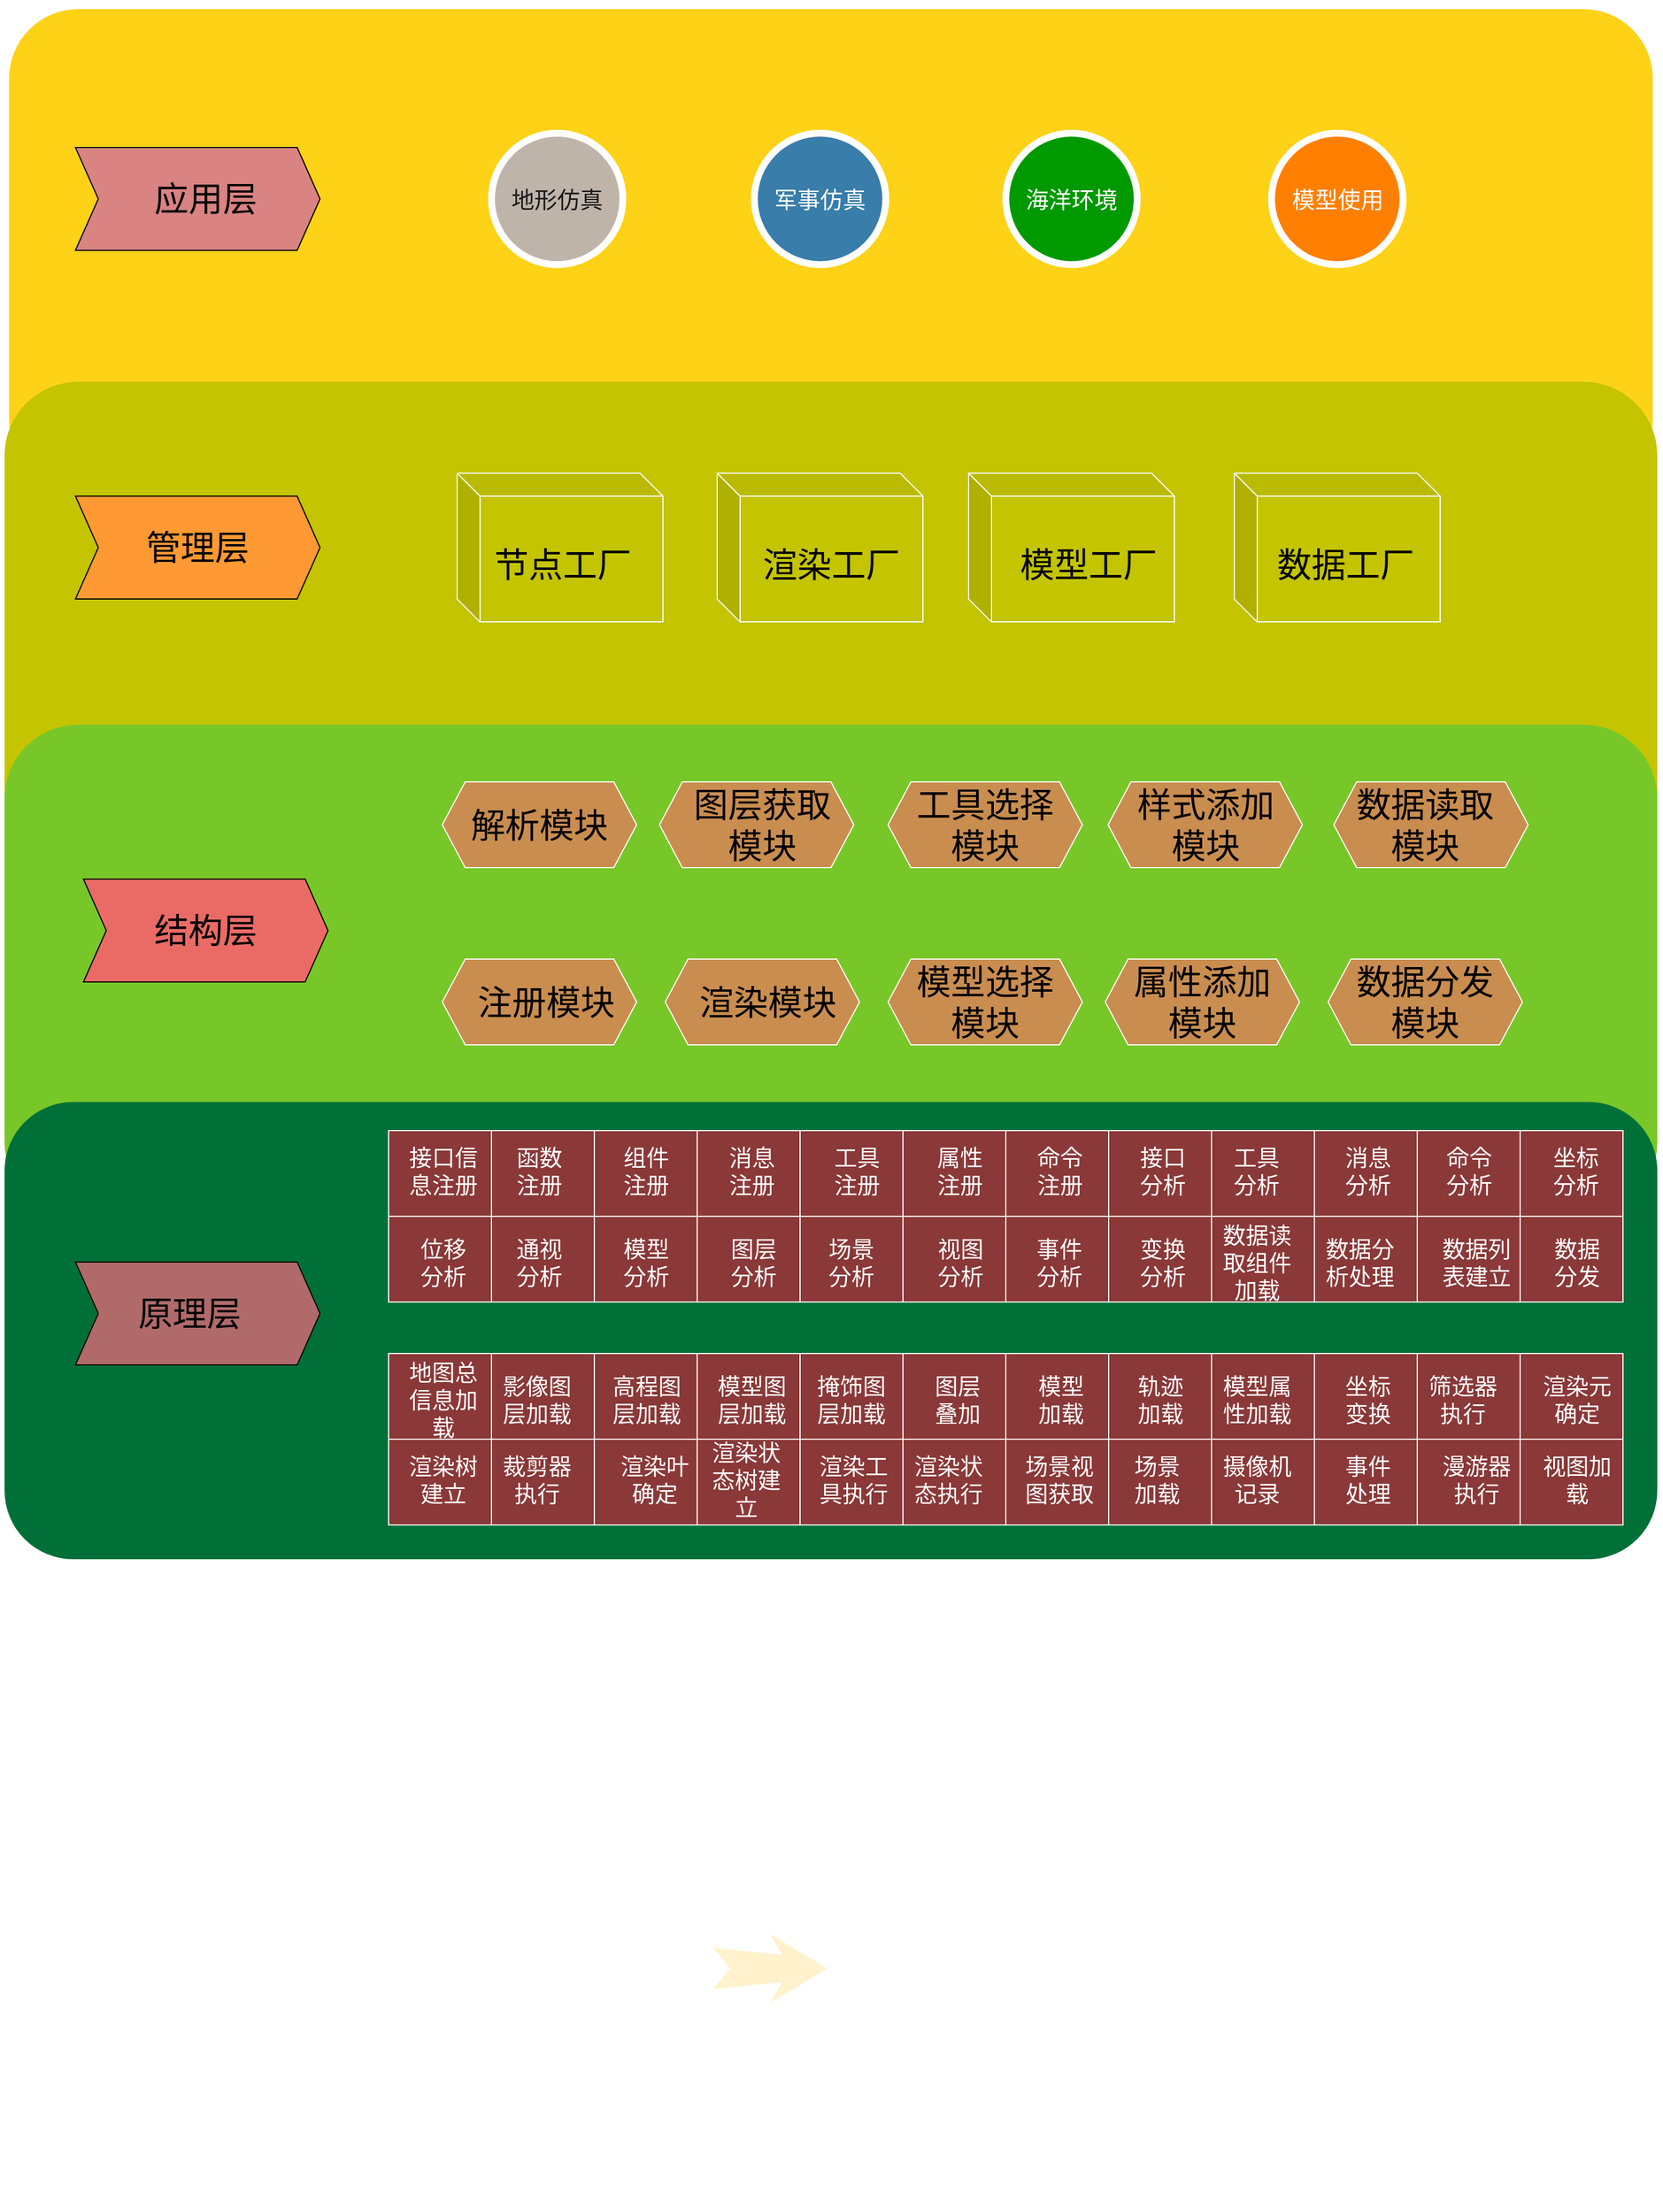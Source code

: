 <mxfile version="14.4.2" type="github">
  <diagram name="Page-1" id="12e1b939-464a-85fe-373e-61e167be1490">
    <mxGraphModel dx="2570" dy="1413" grid="0" gridSize="10" guides="1" tooltips="1" connect="1" arrows="1" fold="1" page="1" pageScale="1.5" pageWidth="4681" pageHeight="3300" background="#ffffff" math="0" shadow="0">
      <root>
        <mxCell id="0" />
        <mxCell id="1" parent="0" />
        <mxCell id="60da8b9f42644d3a-2" value="" style="whiteSpace=wrap;html=1;rounded=1;shadow=0;strokeWidth=8;fontSize=20;align=center;fillColor=#FED217;strokeColor=#FFFFFF;" parent="1" vertex="1">
          <mxGeometry x="1040" y="490" width="1446" height="430" as="geometry" />
        </mxCell>
        <mxCell id="60da8b9f42644d3a-4" value="Blog&lt;div&gt;Keywords&lt;/div&gt;&lt;div&gt;Social Media&lt;/div&gt;" style="text;html=1;strokeColor=none;fillColor=none;align=center;verticalAlign=middle;whiteSpace=wrap;rounded=0;shadow=0;fontSize=14;fontColor=#FFFFFF;" parent="1" vertex="1">
          <mxGeometry x="1309" y="1190" width="280" height="90" as="geometry" />
        </mxCell>
        <mxCell id="60da8b9f42644d3a-6" value="" style="line;strokeWidth=2;html=1;rounded=0;shadow=0;fontSize=27;align=center;fillColor=none;strokeColor=#FFFFFF;" parent="1" vertex="1">
          <mxGeometry x="1282" y="945" width="240" height="10" as="geometry" />
        </mxCell>
        <mxCell id="60da8b9f42644d3a-7" value="" style="line;strokeWidth=2;html=1;rounded=0;shadow=0;fontSize=27;align=center;fillColor=none;strokeColor=#FFFFFF;" parent="1" vertex="1">
          <mxGeometry x="1329" y="1170" width="240" height="10" as="geometry" />
        </mxCell>
        <mxCell id="60da8b9f42644d3a-8" value="地形仿真" style="ellipse;whiteSpace=wrap;html=1;rounded=0;shadow=0;strokeWidth=6;fontSize=20;align=center;fillColor=#BFB4A9;strokeColor=#FFFFFF;fontColor=#1A1A1A;" parent="1" vertex="1">
          <mxGeometry x="1466" y="602.5" width="115" height="115" as="geometry" />
        </mxCell>
        <mxCell id="60da8b9f42644d3a-9" value="" style="html=1;shadow=0;dashed=0;align=center;verticalAlign=middle;shape=mxgraph.arrows2.stylisedArrow;dy=0.6;dx=40;notch=15;feather=0.4;rounded=0;strokeWidth=1;fontSize=27;strokeColor=none;fillColor=#fff2cc;" parent="1" vertex="1">
          <mxGeometry x="1660" y="2178" width="100" height="60" as="geometry" />
        </mxCell>
        <mxCell id="60da8b9f42644d3a-18" value="CONVERT" style="text;html=1;strokeColor=none;fillColor=none;align=center;verticalAlign=middle;whiteSpace=wrap;rounded=0;shadow=0;fontSize=27;fontColor=#FFFFFF;fontStyle=1" parent="1" vertex="1">
          <mxGeometry x="1850" y="2030" width="280" height="60" as="geometry" />
        </mxCell>
        <mxCell id="60da8b9f42644d3a-19" value="Forms&lt;div&gt;Calls-to-Action&lt;/div&gt;&lt;div&gt;Landing Pages&lt;/div&gt;" style="text;html=1;strokeColor=none;fillColor=none;align=center;verticalAlign=middle;whiteSpace=wrap;rounded=0;shadow=0;fontSize=14;fontColor=#FFFFFF;" parent="1" vertex="1">
          <mxGeometry x="1850" y="2330" width="280" height="90" as="geometry" />
        </mxCell>
        <mxCell id="60da8b9f42644d3a-22" value="&lt;font style=&quot;font-size: 20px&quot;&gt;军事仿真&lt;/font&gt;" style="ellipse;whiteSpace=wrap;html=1;rounded=0;shadow=0;strokeWidth=6;fontSize=14;align=center;fillColor=#397DAA;strokeColor=#FFFFFF;fontColor=#FFFFFF;" parent="1" vertex="1">
          <mxGeometry x="1696" y="602.5" width="115" height="115" as="geometry" />
        </mxCell>
        <mxCell id="OPurnYvA9Z5oqh6DCdtn-1" value="" style="whiteSpace=wrap;html=1;rounded=1;shadow=0;strokeWidth=8;fontSize=20;align=center;fillColor=#C4C400;strokeColor=none;" vertex="1" parent="1">
          <mxGeometry x="1040" y="820" width="1446" height="430" as="geometry" />
        </mxCell>
        <mxCell id="OPurnYvA9Z5oqh6DCdtn-2" value="" style="whiteSpace=wrap;html=1;rounded=1;shadow=0;strokeWidth=8;fontSize=20;align=center;strokeColor=none;fillColor=#78C728;" vertex="1" parent="1">
          <mxGeometry x="1040" y="1120" width="1446" height="430" as="geometry" />
        </mxCell>
        <mxCell id="OPurnYvA9Z5oqh6DCdtn-5" value="" style="shape=step;perimeter=stepPerimeter;whiteSpace=wrap;html=1;fixedSize=1;gradientColor=none;fillColor=#D98383;" vertex="1" parent="1">
          <mxGeometry x="1102" y="615" width="214" height="90" as="geometry" />
        </mxCell>
        <mxCell id="OPurnYvA9Z5oqh6DCdtn-6" value="应用层" style="text;html=1;strokeColor=none;fillColor=none;align=center;verticalAlign=middle;whiteSpace=wrap;rounded=0;fontSize=30;" vertex="1" parent="1">
          <mxGeometry x="1156" y="650" width="120" height="20" as="geometry" />
        </mxCell>
        <mxCell id="OPurnYvA9Z5oqh6DCdtn-7" value="" style="shape=step;perimeter=stepPerimeter;whiteSpace=wrap;html=1;fixedSize=1;gradientColor=none;fillColor=#FF9933;" vertex="1" parent="1">
          <mxGeometry x="1102" y="920" width="214" height="90" as="geometry" />
        </mxCell>
        <mxCell id="OPurnYvA9Z5oqh6DCdtn-8" value="" style="shape=step;perimeter=stepPerimeter;whiteSpace=wrap;html=1;fixedSize=1;gradientColor=none;fillColor=#EA6B66;" vertex="1" parent="1">
          <mxGeometry x="1109" y="1255" width="214" height="90" as="geometry" />
        </mxCell>
        <mxCell id="OPurnYvA9Z5oqh6DCdtn-10" value="" style="whiteSpace=wrap;html=1;rounded=1;shadow=0;strokeWidth=8;fontSize=20;align=center;strokeColor=none;fillColor=#007038;" vertex="1" parent="1">
          <mxGeometry x="1040" y="1450" width="1446" height="400" as="geometry" />
        </mxCell>
        <mxCell id="OPurnYvA9Z5oqh6DCdtn-11" value="" style="shape=step;perimeter=stepPerimeter;whiteSpace=wrap;html=1;fixedSize=1;gradientColor=none;fillColor=#B06A6A;" vertex="1" parent="1">
          <mxGeometry x="1102" y="1590" width="214" height="90" as="geometry" />
        </mxCell>
        <mxCell id="OPurnYvA9Z5oqh6DCdtn-12" value="&lt;font style=&quot;font-size: 20px&quot; color=&quot;#ffffff&quot;&gt;海洋环境&lt;/font&gt;" style="ellipse;whiteSpace=wrap;html=1;rounded=0;shadow=0;strokeWidth=6;fontSize=14;align=center;strokeColor=#FFFFFF;fillColor=#009900;" vertex="1" parent="1">
          <mxGeometry x="1916" y="602.5" width="115" height="115" as="geometry" />
        </mxCell>
        <mxCell id="OPurnYvA9Z5oqh6DCdtn-13" value="&lt;font style=&quot;font-size: 20px&quot;&gt;模型使用&lt;/font&gt;" style="ellipse;whiteSpace=wrap;html=1;rounded=0;shadow=0;strokeWidth=6;fontSize=14;align=center;strokeColor=#FFFFFF;fontColor=#FFFFFF;fillColor=#FF8000;" vertex="1" parent="1">
          <mxGeometry x="2148.5" y="602.5" width="115" height="115" as="geometry" />
        </mxCell>
        <mxCell id="OPurnYvA9Z5oqh6DCdtn-14" value="管理层" style="text;html=1;strokeColor=none;fillColor=none;align=center;verticalAlign=middle;whiteSpace=wrap;rounded=0;fontSize=30;" vertex="1" parent="1">
          <mxGeometry x="1149" y="955" width="120" height="20" as="geometry" />
        </mxCell>
        <mxCell id="OPurnYvA9Z5oqh6DCdtn-23" value="" style="shape=cube;whiteSpace=wrap;html=1;boundedLbl=1;backgroundOutline=1;darkOpacity=0.05;darkOpacity2=0.1;strokeColor=#FFFFFF;fillColor=#C4C400;gradientColor=none;fontSize=20;fontColor=#C4C400;" vertex="1" parent="1">
          <mxGeometry x="1436" y="900" width="180" height="130" as="geometry" />
        </mxCell>
        <mxCell id="OPurnYvA9Z5oqh6DCdtn-24" value="" style="shape=cube;whiteSpace=wrap;html=1;boundedLbl=1;backgroundOutline=1;darkOpacity=0.05;darkOpacity2=0.1;strokeColor=#FFFFFF;fillColor=#C4C400;gradientColor=none;fontSize=20;fontColor=#C4C400;" vertex="1" parent="1">
          <mxGeometry x="1663.5" y="900" width="180" height="130" as="geometry" />
        </mxCell>
        <mxCell id="OPurnYvA9Z5oqh6DCdtn-25" value="" style="shape=cube;whiteSpace=wrap;html=1;boundedLbl=1;backgroundOutline=1;darkOpacity=0.05;darkOpacity2=0.1;strokeColor=#FFFFFF;fillColor=#C4C400;gradientColor=none;fontSize=20;fontColor=#C4C400;" vertex="1" parent="1">
          <mxGeometry x="1883.5" y="900" width="180" height="130" as="geometry" />
        </mxCell>
        <mxCell id="OPurnYvA9Z5oqh6DCdtn-26" value="" style="shape=cube;whiteSpace=wrap;html=1;boundedLbl=1;backgroundOutline=1;darkOpacity=0.05;darkOpacity2=0.1;strokeColor=#FFFFFF;fillColor=#C4C400;gradientColor=none;fontSize=20;fontColor=#C4C400;" vertex="1" parent="1">
          <mxGeometry x="2116" y="900" width="180" height="130" as="geometry" />
        </mxCell>
        <mxCell id="OPurnYvA9Z5oqh6DCdtn-27" value="节点工厂" style="text;html=1;strokeColor=none;fillColor=none;align=center;verticalAlign=middle;whiteSpace=wrap;rounded=0;fontSize=30;" vertex="1" parent="1">
          <mxGeometry x="1466" y="970" width="125" height="20" as="geometry" />
        </mxCell>
        <mxCell id="OPurnYvA9Z5oqh6DCdtn-28" value="渲染工厂" style="text;html=1;strokeColor=none;fillColor=none;align=center;verticalAlign=middle;whiteSpace=wrap;rounded=0;fontSize=30;" vertex="1" parent="1">
          <mxGeometry x="1700.5" y="970" width="125" height="20" as="geometry" />
        </mxCell>
        <mxCell id="OPurnYvA9Z5oqh6DCdtn-29" value="模型工厂" style="text;html=1;strokeColor=none;fillColor=none;align=center;verticalAlign=middle;whiteSpace=wrap;rounded=0;fontSize=30;" vertex="1" parent="1">
          <mxGeometry x="1926" y="970" width="125" height="20" as="geometry" />
        </mxCell>
        <mxCell id="OPurnYvA9Z5oqh6DCdtn-30" value="数据工厂" style="text;html=1;strokeColor=none;fillColor=none;align=center;verticalAlign=middle;whiteSpace=wrap;rounded=0;fontSize=30;" vertex="1" parent="1">
          <mxGeometry x="2151" y="970" width="125" height="20" as="geometry" />
        </mxCell>
        <mxCell id="OPurnYvA9Z5oqh6DCdtn-33" value="结构层" style="text;html=1;strokeColor=none;fillColor=none;align=center;verticalAlign=middle;whiteSpace=wrap;rounded=0;fontSize=30;" vertex="1" parent="1">
          <mxGeometry x="1156" y="1290" width="120" height="20" as="geometry" />
        </mxCell>
        <mxCell id="OPurnYvA9Z5oqh6DCdtn-34" value="" style="shape=hexagon;perimeter=hexagonPerimeter2;whiteSpace=wrap;html=1;fixedSize=1;strokeColor=#FFFFFF;gradientColor=none;fontSize=20;fontColor=#C4C400;fillColor=#C98D50;" vertex="1" parent="1">
          <mxGeometry x="1423" y="1170" width="170" height="75" as="geometry" />
        </mxCell>
        <mxCell id="OPurnYvA9Z5oqh6DCdtn-35" value="解析模块" style="text;html=1;strokeColor=none;fillColor=none;align=center;verticalAlign=middle;whiteSpace=wrap;rounded=0;fontSize=30;" vertex="1" parent="1">
          <mxGeometry x="1433" y="1197.5" width="150" height="20" as="geometry" />
        </mxCell>
        <mxCell id="OPurnYvA9Z5oqh6DCdtn-36" value="" style="shape=hexagon;perimeter=hexagonPerimeter2;whiteSpace=wrap;html=1;fixedSize=1;strokeColor=#FFFFFF;gradientColor=none;fontSize=20;fontColor=#C4C400;fillColor=#C98D50;" vertex="1" parent="1">
          <mxGeometry x="1613" y="1170" width="170" height="75" as="geometry" />
        </mxCell>
        <mxCell id="OPurnYvA9Z5oqh6DCdtn-37" value="图层获取模块" style="text;html=1;strokeColor=none;fillColor=none;align=center;verticalAlign=middle;whiteSpace=wrap;rounded=0;fontSize=30;" vertex="1" parent="1">
          <mxGeometry x="1628" y="1197.5" width="150" height="20" as="geometry" />
        </mxCell>
        <mxCell id="OPurnYvA9Z5oqh6DCdtn-38" value="" style="shape=hexagon;perimeter=hexagonPerimeter2;whiteSpace=wrap;html=1;fixedSize=1;strokeColor=#FFFFFF;gradientColor=none;fontSize=20;fontColor=#C4C400;fillColor=#C98D50;" vertex="1" parent="1">
          <mxGeometry x="1813" y="1170" width="170" height="75" as="geometry" />
        </mxCell>
        <mxCell id="OPurnYvA9Z5oqh6DCdtn-39" value="" style="shape=hexagon;perimeter=hexagonPerimeter2;whiteSpace=wrap;html=1;fixedSize=1;strokeColor=#FFFFFF;gradientColor=none;fontSize=20;fontColor=#C4C400;fillColor=#C98D50;" vertex="1" parent="1">
          <mxGeometry x="2005.5" y="1170" width="170" height="75" as="geometry" />
        </mxCell>
        <mxCell id="OPurnYvA9Z5oqh6DCdtn-40" value="" style="shape=hexagon;perimeter=hexagonPerimeter2;whiteSpace=wrap;html=1;fixedSize=1;strokeColor=#FFFFFF;gradientColor=none;fontSize=20;fontColor=#C4C400;fillColor=#C98D50;" vertex="1" parent="1">
          <mxGeometry x="2203" y="1170" width="170" height="75" as="geometry" />
        </mxCell>
        <mxCell id="OPurnYvA9Z5oqh6DCdtn-41" value="" style="shape=hexagon;perimeter=hexagonPerimeter2;whiteSpace=wrap;html=1;fixedSize=1;strokeColor=#FFFFFF;gradientColor=none;fontSize=20;fontColor=#C4C400;fillColor=#C98D50;" vertex="1" parent="1">
          <mxGeometry x="1423" y="1325" width="170" height="75" as="geometry" />
        </mxCell>
        <mxCell id="OPurnYvA9Z5oqh6DCdtn-42" value="" style="shape=hexagon;perimeter=hexagonPerimeter2;whiteSpace=wrap;html=1;fixedSize=1;strokeColor=#FFFFFF;gradientColor=none;fontSize=20;fontColor=#C4C400;fillColor=#C98D50;" vertex="1" parent="1">
          <mxGeometry x="1618" y="1325" width="170" height="75" as="geometry" />
        </mxCell>
        <mxCell id="OPurnYvA9Z5oqh6DCdtn-43" value="" style="shape=hexagon;perimeter=hexagonPerimeter2;whiteSpace=wrap;html=1;fixedSize=1;strokeColor=#FFFFFF;gradientColor=none;fontSize=20;fontColor=#C4C400;fillColor=#C98D50;" vertex="1" parent="1">
          <mxGeometry x="1813" y="1325" width="170" height="75" as="geometry" />
        </mxCell>
        <mxCell id="OPurnYvA9Z5oqh6DCdtn-44" value="" style="shape=hexagon;perimeter=hexagonPerimeter2;whiteSpace=wrap;html=1;fixedSize=1;strokeColor=#FFFFFF;gradientColor=none;fontSize=20;fontColor=#C4C400;fillColor=#C98D50;" vertex="1" parent="1">
          <mxGeometry x="2003" y="1325" width="170" height="75" as="geometry" />
        </mxCell>
        <mxCell id="OPurnYvA9Z5oqh6DCdtn-45" value="" style="shape=hexagon;perimeter=hexagonPerimeter2;whiteSpace=wrap;html=1;fixedSize=1;strokeColor=#FFFFFF;gradientColor=none;fontSize=20;fontColor=#C4C400;fillColor=#C98D50;" vertex="1" parent="1">
          <mxGeometry x="2198" y="1325" width="170" height="75" as="geometry" />
        </mxCell>
        <mxCell id="OPurnYvA9Z5oqh6DCdtn-46" value="注册模块" style="text;html=1;strokeColor=none;fillColor=none;align=center;verticalAlign=middle;whiteSpace=wrap;rounded=0;fontSize=30;" vertex="1" parent="1">
          <mxGeometry x="1439" y="1352.5" width="150" height="20" as="geometry" />
        </mxCell>
        <mxCell id="OPurnYvA9Z5oqh6DCdtn-47" value="渲染模块" style="text;html=1;strokeColor=none;fillColor=none;align=center;verticalAlign=middle;whiteSpace=wrap;rounded=0;fontSize=30;" vertex="1" parent="1">
          <mxGeometry x="1633" y="1352.5" width="150" height="20" as="geometry" />
        </mxCell>
        <mxCell id="OPurnYvA9Z5oqh6DCdtn-48" value="工具选择模块" style="text;html=1;strokeColor=none;fillColor=none;align=center;verticalAlign=middle;whiteSpace=wrap;rounded=0;fontSize=30;" vertex="1" parent="1">
          <mxGeometry x="1823" y="1197.5" width="150" height="20" as="geometry" />
        </mxCell>
        <mxCell id="OPurnYvA9Z5oqh6DCdtn-49" value="模型选择模块" style="text;html=1;strokeColor=none;fillColor=none;align=center;verticalAlign=middle;whiteSpace=wrap;rounded=0;fontSize=30;" vertex="1" parent="1">
          <mxGeometry x="1823" y="1352.5" width="150" height="20" as="geometry" />
        </mxCell>
        <mxCell id="OPurnYvA9Z5oqh6DCdtn-50" value="样式添加模块" style="text;html=1;strokeColor=none;fillColor=none;align=center;verticalAlign=middle;whiteSpace=wrap;rounded=0;fontSize=30;" vertex="1" parent="1">
          <mxGeometry x="2015.5" y="1197.5" width="150" height="20" as="geometry" />
        </mxCell>
        <mxCell id="OPurnYvA9Z5oqh6DCdtn-51" value="属性添加模块" style="text;html=1;strokeColor=none;fillColor=none;align=center;verticalAlign=middle;whiteSpace=wrap;rounded=0;fontSize=30;" vertex="1" parent="1">
          <mxGeometry x="2013" y="1352.5" width="150" height="20" as="geometry" />
        </mxCell>
        <mxCell id="OPurnYvA9Z5oqh6DCdtn-52" value="数据读取模块" style="text;html=1;strokeColor=none;fillColor=none;align=center;verticalAlign=middle;whiteSpace=wrap;rounded=0;fontSize=30;" vertex="1" parent="1">
          <mxGeometry x="2208" y="1197.5" width="150" height="20" as="geometry" />
        </mxCell>
        <mxCell id="OPurnYvA9Z5oqh6DCdtn-53" value="数据分发模块" style="text;html=1;strokeColor=none;fillColor=none;align=center;verticalAlign=middle;whiteSpace=wrap;rounded=0;fontSize=30;" vertex="1" parent="1">
          <mxGeometry x="2208" y="1352.5" width="150" height="20" as="geometry" />
        </mxCell>
        <mxCell id="OPurnYvA9Z5oqh6DCdtn-54" style="edgeStyle=orthogonalEdgeStyle;rounded=0;orthogonalLoop=1;jettySize=auto;html=1;exitX=0.5;exitY=1;exitDx=0;exitDy=0;fontSize=20;fontColor=#C4C400;" edge="1" parent="1" source="OPurnYvA9Z5oqh6DCdtn-50" target="OPurnYvA9Z5oqh6DCdtn-50">
          <mxGeometry relative="1" as="geometry" />
        </mxCell>
        <mxCell id="OPurnYvA9Z5oqh6DCdtn-56" value="原理层" style="text;html=1;strokeColor=none;fillColor=none;align=center;verticalAlign=middle;whiteSpace=wrap;rounded=0;fontSize=30;" vertex="1" parent="1">
          <mxGeometry x="1142" y="1625" width="120" height="20" as="geometry" />
        </mxCell>
        <mxCell id="OPurnYvA9Z5oqh6DCdtn-57" value="" style="shape=table;html=1;whiteSpace=wrap;startSize=0;container=1;collapsible=0;childLayout=tableLayout;strokeColor=#FFFFFF;gradientColor=none;fontSize=20;fontColor=#C4C400;fillColor=#8A3838;" vertex="1" parent="1">
          <mxGeometry x="1376" y="1475" width="270" height="150" as="geometry" />
        </mxCell>
        <mxCell id="OPurnYvA9Z5oqh6DCdtn-58" value="" style="shape=partialRectangle;html=1;whiteSpace=wrap;collapsible=0;dropTarget=0;pointerEvents=0;fillColor=none;top=0;left=0;bottom=0;right=0;points=[[0,0.5],[1,0.5]];portConstraint=eastwest;" vertex="1" parent="OPurnYvA9Z5oqh6DCdtn-57">
          <mxGeometry width="270" height="75" as="geometry" />
        </mxCell>
        <mxCell id="OPurnYvA9Z5oqh6DCdtn-59" value="" style="shape=partialRectangle;html=1;whiteSpace=wrap;connectable=0;fillColor=none;top=0;left=0;bottom=0;right=0;overflow=hidden;" vertex="1" parent="OPurnYvA9Z5oqh6DCdtn-58">
          <mxGeometry width="90" height="75" as="geometry" />
        </mxCell>
        <mxCell id="OPurnYvA9Z5oqh6DCdtn-60" value="" style="shape=partialRectangle;html=1;whiteSpace=wrap;connectable=0;fillColor=none;top=0;left=0;bottom=0;right=0;overflow=hidden;" vertex="1" parent="OPurnYvA9Z5oqh6DCdtn-58">
          <mxGeometry x="90" width="90" height="75" as="geometry" />
        </mxCell>
        <mxCell id="OPurnYvA9Z5oqh6DCdtn-61" value="" style="shape=partialRectangle;html=1;whiteSpace=wrap;connectable=0;fillColor=none;top=0;left=0;bottom=0;right=0;overflow=hidden;" vertex="1" parent="OPurnYvA9Z5oqh6DCdtn-58">
          <mxGeometry x="180" width="90" height="75" as="geometry" />
        </mxCell>
        <mxCell id="OPurnYvA9Z5oqh6DCdtn-62" value="" style="shape=partialRectangle;html=1;whiteSpace=wrap;collapsible=0;dropTarget=0;pointerEvents=0;fillColor=none;top=0;left=0;bottom=0;right=0;points=[[0,0.5],[1,0.5]];portConstraint=eastwest;" vertex="1" parent="OPurnYvA9Z5oqh6DCdtn-57">
          <mxGeometry y="75" width="270" height="75" as="geometry" />
        </mxCell>
        <mxCell id="OPurnYvA9Z5oqh6DCdtn-63" value="" style="shape=partialRectangle;html=1;whiteSpace=wrap;connectable=0;fillColor=none;top=0;left=0;bottom=0;right=0;overflow=hidden;" vertex="1" parent="OPurnYvA9Z5oqh6DCdtn-62">
          <mxGeometry width="90" height="75" as="geometry" />
        </mxCell>
        <mxCell id="OPurnYvA9Z5oqh6DCdtn-64" value="" style="shape=partialRectangle;html=1;whiteSpace=wrap;connectable=0;fillColor=none;top=0;left=0;bottom=0;right=0;overflow=hidden;" vertex="1" parent="OPurnYvA9Z5oqh6DCdtn-62">
          <mxGeometry x="90" width="90" height="75" as="geometry" />
        </mxCell>
        <mxCell id="OPurnYvA9Z5oqh6DCdtn-65" value="" style="shape=partialRectangle;html=1;whiteSpace=wrap;connectable=0;fillColor=none;top=0;left=0;bottom=0;right=0;overflow=hidden;" vertex="1" parent="OPurnYvA9Z5oqh6DCdtn-62">
          <mxGeometry x="180" width="90" height="75" as="geometry" />
        </mxCell>
        <mxCell id="OPurnYvA9Z5oqh6DCdtn-70" value="" style="shape=table;html=1;whiteSpace=wrap;startSize=0;container=1;collapsible=0;childLayout=tableLayout;strokeColor=#FFFFFF;gradientColor=none;fontSize=20;fontColor=#C4C400;fillColor=#8A3838;" vertex="1" parent="1">
          <mxGeometry x="1376" y="1670" width="270" height="150" as="geometry" />
        </mxCell>
        <mxCell id="OPurnYvA9Z5oqh6DCdtn-71" value="" style="shape=partialRectangle;html=1;whiteSpace=wrap;collapsible=0;dropTarget=0;pointerEvents=0;fillColor=none;top=0;left=0;bottom=0;right=0;points=[[0,0.5],[1,0.5]];portConstraint=eastwest;" vertex="1" parent="OPurnYvA9Z5oqh6DCdtn-70">
          <mxGeometry width="270" height="75" as="geometry" />
        </mxCell>
        <mxCell id="OPurnYvA9Z5oqh6DCdtn-72" value="" style="shape=partialRectangle;html=1;whiteSpace=wrap;connectable=0;fillColor=none;top=0;left=0;bottom=0;right=0;overflow=hidden;" vertex="1" parent="OPurnYvA9Z5oqh6DCdtn-71">
          <mxGeometry width="90" height="75" as="geometry" />
        </mxCell>
        <mxCell id="OPurnYvA9Z5oqh6DCdtn-73" value="" style="shape=partialRectangle;html=1;whiteSpace=wrap;connectable=0;fillColor=none;top=0;left=0;bottom=0;right=0;overflow=hidden;" vertex="1" parent="OPurnYvA9Z5oqh6DCdtn-71">
          <mxGeometry x="90" width="90" height="75" as="geometry" />
        </mxCell>
        <mxCell id="OPurnYvA9Z5oqh6DCdtn-74" value="" style="shape=partialRectangle;html=1;whiteSpace=wrap;connectable=0;fillColor=none;top=0;left=0;bottom=0;right=0;overflow=hidden;" vertex="1" parent="OPurnYvA9Z5oqh6DCdtn-71">
          <mxGeometry x="180" width="90" height="75" as="geometry" />
        </mxCell>
        <mxCell id="OPurnYvA9Z5oqh6DCdtn-75" value="" style="shape=partialRectangle;html=1;whiteSpace=wrap;collapsible=0;dropTarget=0;pointerEvents=0;fillColor=none;top=0;left=0;bottom=0;right=0;points=[[0,0.5],[1,0.5]];portConstraint=eastwest;" vertex="1" parent="OPurnYvA9Z5oqh6DCdtn-70">
          <mxGeometry y="75" width="270" height="75" as="geometry" />
        </mxCell>
        <mxCell id="OPurnYvA9Z5oqh6DCdtn-76" value="" style="shape=partialRectangle;html=1;whiteSpace=wrap;connectable=0;fillColor=none;top=0;left=0;bottom=0;right=0;overflow=hidden;" vertex="1" parent="OPurnYvA9Z5oqh6DCdtn-75">
          <mxGeometry width="90" height="75" as="geometry" />
        </mxCell>
        <mxCell id="OPurnYvA9Z5oqh6DCdtn-77" value="" style="shape=partialRectangle;html=1;whiteSpace=wrap;connectable=0;fillColor=none;top=0;left=0;bottom=0;right=0;overflow=hidden;" vertex="1" parent="OPurnYvA9Z5oqh6DCdtn-75">
          <mxGeometry x="90" width="90" height="75" as="geometry" />
        </mxCell>
        <mxCell id="OPurnYvA9Z5oqh6DCdtn-78" value="" style="shape=partialRectangle;html=1;whiteSpace=wrap;connectable=0;fillColor=none;top=0;left=0;bottom=0;right=0;overflow=hidden;" vertex="1" parent="OPurnYvA9Z5oqh6DCdtn-75">
          <mxGeometry x="180" width="90" height="75" as="geometry" />
        </mxCell>
        <mxCell id="OPurnYvA9Z5oqh6DCdtn-79" value="" style="shape=table;html=1;whiteSpace=wrap;startSize=0;container=1;collapsible=0;childLayout=tableLayout;strokeColor=#FFFFFF;gradientColor=none;fontSize=20;fontColor=#C4C400;fillColor=#8A3838;" vertex="1" parent="1">
          <mxGeometry x="1646" y="1475" width="270" height="150.0" as="geometry" />
        </mxCell>
        <mxCell id="OPurnYvA9Z5oqh6DCdtn-80" value="" style="shape=partialRectangle;html=1;whiteSpace=wrap;collapsible=0;dropTarget=0;pointerEvents=0;fillColor=none;top=0;left=0;bottom=0;right=0;points=[[0,0.5],[1,0.5]];portConstraint=eastwest;" vertex="1" parent="OPurnYvA9Z5oqh6DCdtn-79">
          <mxGeometry width="270" height="75" as="geometry" />
        </mxCell>
        <mxCell id="OPurnYvA9Z5oqh6DCdtn-81" value="" style="shape=partialRectangle;html=1;whiteSpace=wrap;connectable=0;fillColor=none;top=0;left=0;bottom=0;right=0;overflow=hidden;" vertex="1" parent="OPurnYvA9Z5oqh6DCdtn-80">
          <mxGeometry width="90" height="75" as="geometry" />
        </mxCell>
        <mxCell id="OPurnYvA9Z5oqh6DCdtn-82" value="" style="shape=partialRectangle;html=1;whiteSpace=wrap;connectable=0;fillColor=none;top=0;left=0;bottom=0;right=0;overflow=hidden;" vertex="1" parent="OPurnYvA9Z5oqh6DCdtn-80">
          <mxGeometry x="90" width="90" height="75" as="geometry" />
        </mxCell>
        <mxCell id="OPurnYvA9Z5oqh6DCdtn-83" value="" style="shape=partialRectangle;html=1;whiteSpace=wrap;connectable=0;fillColor=none;top=0;left=0;bottom=0;right=0;overflow=hidden;" vertex="1" parent="OPurnYvA9Z5oqh6DCdtn-80">
          <mxGeometry x="180" width="90" height="75" as="geometry" />
        </mxCell>
        <mxCell id="OPurnYvA9Z5oqh6DCdtn-84" value="" style="shape=partialRectangle;html=1;whiteSpace=wrap;collapsible=0;dropTarget=0;pointerEvents=0;fillColor=none;top=0;left=0;bottom=0;right=0;points=[[0,0.5],[1,0.5]];portConstraint=eastwest;" vertex="1" parent="OPurnYvA9Z5oqh6DCdtn-79">
          <mxGeometry y="75" width="270" height="75" as="geometry" />
        </mxCell>
        <mxCell id="OPurnYvA9Z5oqh6DCdtn-85" value="" style="shape=partialRectangle;html=1;whiteSpace=wrap;connectable=0;fillColor=none;top=0;left=0;bottom=0;right=0;overflow=hidden;" vertex="1" parent="OPurnYvA9Z5oqh6DCdtn-84">
          <mxGeometry width="90" height="75" as="geometry" />
        </mxCell>
        <mxCell id="OPurnYvA9Z5oqh6DCdtn-86" value="" style="shape=partialRectangle;html=1;whiteSpace=wrap;connectable=0;fillColor=none;top=0;left=0;bottom=0;right=0;overflow=hidden;" vertex="1" parent="OPurnYvA9Z5oqh6DCdtn-84">
          <mxGeometry x="90" width="90" height="75" as="geometry" />
        </mxCell>
        <mxCell id="OPurnYvA9Z5oqh6DCdtn-87" value="" style="shape=partialRectangle;html=1;whiteSpace=wrap;connectable=0;fillColor=none;top=0;left=0;bottom=0;right=0;overflow=hidden;" vertex="1" parent="OPurnYvA9Z5oqh6DCdtn-84">
          <mxGeometry x="180" width="90" height="75" as="geometry" />
        </mxCell>
        <mxCell id="OPurnYvA9Z5oqh6DCdtn-88" value="" style="shape=table;html=1;whiteSpace=wrap;startSize=0;container=1;collapsible=0;childLayout=tableLayout;strokeColor=#FFFFFF;gradientColor=none;fontSize=20;fontColor=#C4C400;fillColor=#8A3838;" vertex="1" parent="1">
          <mxGeometry x="1646" y="1670" width="270" height="150" as="geometry" />
        </mxCell>
        <mxCell id="OPurnYvA9Z5oqh6DCdtn-89" value="" style="shape=partialRectangle;html=1;whiteSpace=wrap;collapsible=0;dropTarget=0;pointerEvents=0;fillColor=none;top=0;left=0;bottom=0;right=0;points=[[0,0.5],[1,0.5]];portConstraint=eastwest;" vertex="1" parent="OPurnYvA9Z5oqh6DCdtn-88">
          <mxGeometry width="270" height="75" as="geometry" />
        </mxCell>
        <mxCell id="OPurnYvA9Z5oqh6DCdtn-90" value="" style="shape=partialRectangle;html=1;whiteSpace=wrap;connectable=0;fillColor=none;top=0;left=0;bottom=0;right=0;overflow=hidden;" vertex="1" parent="OPurnYvA9Z5oqh6DCdtn-89">
          <mxGeometry width="90" height="75" as="geometry" />
        </mxCell>
        <mxCell id="OPurnYvA9Z5oqh6DCdtn-91" value="" style="shape=partialRectangle;html=1;whiteSpace=wrap;connectable=0;fillColor=none;top=0;left=0;bottom=0;right=0;overflow=hidden;" vertex="1" parent="OPurnYvA9Z5oqh6DCdtn-89">
          <mxGeometry x="90" width="90" height="75" as="geometry" />
        </mxCell>
        <mxCell id="OPurnYvA9Z5oqh6DCdtn-92" value="" style="shape=partialRectangle;html=1;whiteSpace=wrap;connectable=0;fillColor=none;top=0;left=0;bottom=0;right=0;overflow=hidden;" vertex="1" parent="OPurnYvA9Z5oqh6DCdtn-89">
          <mxGeometry x="180" width="90" height="75" as="geometry" />
        </mxCell>
        <mxCell id="OPurnYvA9Z5oqh6DCdtn-93" value="" style="shape=partialRectangle;html=1;whiteSpace=wrap;collapsible=0;dropTarget=0;pointerEvents=0;fillColor=none;top=0;left=0;bottom=0;right=0;points=[[0,0.5],[1,0.5]];portConstraint=eastwest;" vertex="1" parent="OPurnYvA9Z5oqh6DCdtn-88">
          <mxGeometry y="75" width="270" height="75" as="geometry" />
        </mxCell>
        <mxCell id="OPurnYvA9Z5oqh6DCdtn-94" value="" style="shape=partialRectangle;html=1;whiteSpace=wrap;connectable=0;fillColor=none;top=0;left=0;bottom=0;right=0;overflow=hidden;" vertex="1" parent="OPurnYvA9Z5oqh6DCdtn-93">
          <mxGeometry width="90" height="75" as="geometry" />
        </mxCell>
        <mxCell id="OPurnYvA9Z5oqh6DCdtn-95" value="" style="shape=partialRectangle;html=1;whiteSpace=wrap;connectable=0;fillColor=none;top=0;left=0;bottom=0;right=0;overflow=hidden;" vertex="1" parent="OPurnYvA9Z5oqh6DCdtn-93">
          <mxGeometry x="90" width="90" height="75" as="geometry" />
        </mxCell>
        <mxCell id="OPurnYvA9Z5oqh6DCdtn-96" value="" style="shape=partialRectangle;html=1;whiteSpace=wrap;connectable=0;fillColor=none;top=0;left=0;bottom=0;right=0;overflow=hidden;" vertex="1" parent="OPurnYvA9Z5oqh6DCdtn-93">
          <mxGeometry x="180" width="90" height="75" as="geometry" />
        </mxCell>
        <mxCell id="OPurnYvA9Z5oqh6DCdtn-97" value="" style="shape=table;html=1;whiteSpace=wrap;startSize=0;container=1;collapsible=0;childLayout=tableLayout;strokeColor=#FFFFFF;gradientColor=none;fontSize=20;fontColor=#C4C400;fillColor=#8A3838;" vertex="1" parent="1">
          <mxGeometry x="1916" y="1475" width="270" height="150" as="geometry" />
        </mxCell>
        <mxCell id="OPurnYvA9Z5oqh6DCdtn-98" value="" style="shape=partialRectangle;html=1;whiteSpace=wrap;collapsible=0;dropTarget=0;pointerEvents=0;fillColor=none;top=0;left=0;bottom=0;right=0;points=[[0,0.5],[1,0.5]];portConstraint=eastwest;" vertex="1" parent="OPurnYvA9Z5oqh6DCdtn-97">
          <mxGeometry width="270" height="75" as="geometry" />
        </mxCell>
        <mxCell id="OPurnYvA9Z5oqh6DCdtn-99" value="" style="shape=partialRectangle;html=1;whiteSpace=wrap;connectable=0;fillColor=none;top=0;left=0;bottom=0;right=0;overflow=hidden;" vertex="1" parent="OPurnYvA9Z5oqh6DCdtn-98">
          <mxGeometry width="90" height="75" as="geometry" />
        </mxCell>
        <mxCell id="OPurnYvA9Z5oqh6DCdtn-100" value="" style="shape=partialRectangle;html=1;whiteSpace=wrap;connectable=0;fillColor=none;top=0;left=0;bottom=0;right=0;overflow=hidden;" vertex="1" parent="OPurnYvA9Z5oqh6DCdtn-98">
          <mxGeometry x="90" width="90" height="75" as="geometry" />
        </mxCell>
        <mxCell id="OPurnYvA9Z5oqh6DCdtn-101" value="" style="shape=partialRectangle;html=1;whiteSpace=wrap;connectable=0;fillColor=none;top=0;left=0;bottom=0;right=0;overflow=hidden;" vertex="1" parent="OPurnYvA9Z5oqh6DCdtn-98">
          <mxGeometry x="180" width="90" height="75" as="geometry" />
        </mxCell>
        <mxCell id="OPurnYvA9Z5oqh6DCdtn-102" value="" style="shape=partialRectangle;html=1;whiteSpace=wrap;collapsible=0;dropTarget=0;pointerEvents=0;fillColor=none;top=0;left=0;bottom=0;right=0;points=[[0,0.5],[1,0.5]];portConstraint=eastwest;" vertex="1" parent="OPurnYvA9Z5oqh6DCdtn-97">
          <mxGeometry y="75" width="270" height="75" as="geometry" />
        </mxCell>
        <mxCell id="OPurnYvA9Z5oqh6DCdtn-103" value="" style="shape=partialRectangle;html=1;whiteSpace=wrap;connectable=0;fillColor=none;top=0;left=0;bottom=0;right=0;overflow=hidden;" vertex="1" parent="OPurnYvA9Z5oqh6DCdtn-102">
          <mxGeometry width="90" height="75" as="geometry" />
        </mxCell>
        <mxCell id="OPurnYvA9Z5oqh6DCdtn-104" value="" style="shape=partialRectangle;html=1;whiteSpace=wrap;connectable=0;fillColor=none;top=0;left=0;bottom=0;right=0;overflow=hidden;" vertex="1" parent="OPurnYvA9Z5oqh6DCdtn-102">
          <mxGeometry x="90" width="90" height="75" as="geometry" />
        </mxCell>
        <mxCell id="OPurnYvA9Z5oqh6DCdtn-105" value="" style="shape=partialRectangle;html=1;whiteSpace=wrap;connectable=0;fillColor=none;top=0;left=0;bottom=0;right=0;overflow=hidden;" vertex="1" parent="OPurnYvA9Z5oqh6DCdtn-102">
          <mxGeometry x="180" width="90" height="75" as="geometry" />
        </mxCell>
        <mxCell id="OPurnYvA9Z5oqh6DCdtn-106" value="" style="shape=table;html=1;whiteSpace=wrap;startSize=0;container=1;collapsible=0;childLayout=tableLayout;strokeColor=#FFFFFF;gradientColor=none;fontSize=20;fontColor=#C4C400;fillColor=#8A3838;" vertex="1" parent="1">
          <mxGeometry x="1916" y="1670" width="270" height="150" as="geometry" />
        </mxCell>
        <mxCell id="OPurnYvA9Z5oqh6DCdtn-107" value="" style="shape=partialRectangle;html=1;whiteSpace=wrap;collapsible=0;dropTarget=0;pointerEvents=0;fillColor=none;top=0;left=0;bottom=0;right=0;points=[[0,0.5],[1,0.5]];portConstraint=eastwest;" vertex="1" parent="OPurnYvA9Z5oqh6DCdtn-106">
          <mxGeometry width="270" height="75" as="geometry" />
        </mxCell>
        <mxCell id="OPurnYvA9Z5oqh6DCdtn-108" value="" style="shape=partialRectangle;html=1;whiteSpace=wrap;connectable=0;fillColor=none;top=0;left=0;bottom=0;right=0;overflow=hidden;" vertex="1" parent="OPurnYvA9Z5oqh6DCdtn-107">
          <mxGeometry width="90" height="75" as="geometry" />
        </mxCell>
        <mxCell id="OPurnYvA9Z5oqh6DCdtn-109" value="" style="shape=partialRectangle;html=1;whiteSpace=wrap;connectable=0;fillColor=none;top=0;left=0;bottom=0;right=0;overflow=hidden;" vertex="1" parent="OPurnYvA9Z5oqh6DCdtn-107">
          <mxGeometry x="90" width="90" height="75" as="geometry" />
        </mxCell>
        <mxCell id="OPurnYvA9Z5oqh6DCdtn-110" value="" style="shape=partialRectangle;html=1;whiteSpace=wrap;connectable=0;fillColor=none;top=0;left=0;bottom=0;right=0;overflow=hidden;" vertex="1" parent="OPurnYvA9Z5oqh6DCdtn-107">
          <mxGeometry x="180" width="90" height="75" as="geometry" />
        </mxCell>
        <mxCell id="OPurnYvA9Z5oqh6DCdtn-111" value="" style="shape=partialRectangle;html=1;whiteSpace=wrap;collapsible=0;dropTarget=0;pointerEvents=0;fillColor=none;top=0;left=0;bottom=0;right=0;points=[[0,0.5],[1,0.5]];portConstraint=eastwest;" vertex="1" parent="OPurnYvA9Z5oqh6DCdtn-106">
          <mxGeometry y="75" width="270" height="75" as="geometry" />
        </mxCell>
        <mxCell id="OPurnYvA9Z5oqh6DCdtn-112" value="" style="shape=partialRectangle;html=1;whiteSpace=wrap;connectable=0;fillColor=none;top=0;left=0;bottom=0;right=0;overflow=hidden;" vertex="1" parent="OPurnYvA9Z5oqh6DCdtn-111">
          <mxGeometry width="90" height="75" as="geometry" />
        </mxCell>
        <mxCell id="OPurnYvA9Z5oqh6DCdtn-113" value="" style="shape=partialRectangle;html=1;whiteSpace=wrap;connectable=0;fillColor=none;top=0;left=0;bottom=0;right=0;overflow=hidden;" vertex="1" parent="OPurnYvA9Z5oqh6DCdtn-111">
          <mxGeometry x="90" width="90" height="75" as="geometry" />
        </mxCell>
        <mxCell id="OPurnYvA9Z5oqh6DCdtn-114" value="" style="shape=partialRectangle;html=1;whiteSpace=wrap;connectable=0;fillColor=none;top=0;left=0;bottom=0;right=0;overflow=hidden;" vertex="1" parent="OPurnYvA9Z5oqh6DCdtn-111">
          <mxGeometry x="180" width="90" height="75" as="geometry" />
        </mxCell>
        <mxCell id="OPurnYvA9Z5oqh6DCdtn-115" value="" style="shape=table;html=1;whiteSpace=wrap;startSize=0;container=1;collapsible=0;childLayout=tableLayout;strokeColor=#FFFFFF;gradientColor=none;fontSize=20;fontColor=#C4C400;fillColor=#8A3838;" vertex="1" parent="1">
          <mxGeometry x="2186" y="1475" width="270" height="150" as="geometry" />
        </mxCell>
        <mxCell id="OPurnYvA9Z5oqh6DCdtn-116" value="" style="shape=partialRectangle;html=1;whiteSpace=wrap;collapsible=0;dropTarget=0;pointerEvents=0;fillColor=none;top=0;left=0;bottom=0;right=0;points=[[0,0.5],[1,0.5]];portConstraint=eastwest;" vertex="1" parent="OPurnYvA9Z5oqh6DCdtn-115">
          <mxGeometry width="270" height="75" as="geometry" />
        </mxCell>
        <mxCell id="OPurnYvA9Z5oqh6DCdtn-117" value="" style="shape=partialRectangle;html=1;whiteSpace=wrap;connectable=0;fillColor=none;top=0;left=0;bottom=0;right=0;overflow=hidden;" vertex="1" parent="OPurnYvA9Z5oqh6DCdtn-116">
          <mxGeometry width="90" height="75" as="geometry" />
        </mxCell>
        <mxCell id="OPurnYvA9Z5oqh6DCdtn-118" value="" style="shape=partialRectangle;html=1;whiteSpace=wrap;connectable=0;fillColor=none;top=0;left=0;bottom=0;right=0;overflow=hidden;" vertex="1" parent="OPurnYvA9Z5oqh6DCdtn-116">
          <mxGeometry x="90" width="90" height="75" as="geometry" />
        </mxCell>
        <mxCell id="OPurnYvA9Z5oqh6DCdtn-119" value="" style="shape=partialRectangle;html=1;whiteSpace=wrap;connectable=0;fillColor=none;top=0;left=0;bottom=0;right=0;overflow=hidden;" vertex="1" parent="OPurnYvA9Z5oqh6DCdtn-116">
          <mxGeometry x="180" width="90" height="75" as="geometry" />
        </mxCell>
        <mxCell id="OPurnYvA9Z5oqh6DCdtn-120" value="" style="shape=partialRectangle;html=1;whiteSpace=wrap;collapsible=0;dropTarget=0;pointerEvents=0;fillColor=none;top=0;left=0;bottom=0;right=0;points=[[0,0.5],[1,0.5]];portConstraint=eastwest;" vertex="1" parent="OPurnYvA9Z5oqh6DCdtn-115">
          <mxGeometry y="75" width="270" height="75" as="geometry" />
        </mxCell>
        <mxCell id="OPurnYvA9Z5oqh6DCdtn-121" value="" style="shape=partialRectangle;html=1;whiteSpace=wrap;connectable=0;fillColor=none;top=0;left=0;bottom=0;right=0;overflow=hidden;" vertex="1" parent="OPurnYvA9Z5oqh6DCdtn-120">
          <mxGeometry width="90" height="75" as="geometry" />
        </mxCell>
        <mxCell id="OPurnYvA9Z5oqh6DCdtn-122" value="" style="shape=partialRectangle;html=1;whiteSpace=wrap;connectable=0;fillColor=none;top=0;left=0;bottom=0;right=0;overflow=hidden;" vertex="1" parent="OPurnYvA9Z5oqh6DCdtn-120">
          <mxGeometry x="90" width="90" height="75" as="geometry" />
        </mxCell>
        <mxCell id="OPurnYvA9Z5oqh6DCdtn-123" value="" style="shape=partialRectangle;html=1;whiteSpace=wrap;connectable=0;fillColor=none;top=0;left=0;bottom=0;right=0;overflow=hidden;" vertex="1" parent="OPurnYvA9Z5oqh6DCdtn-120">
          <mxGeometry x="180" width="90" height="75" as="geometry" />
        </mxCell>
        <mxCell id="OPurnYvA9Z5oqh6DCdtn-124" value="" style="shape=table;html=1;whiteSpace=wrap;startSize=0;container=1;collapsible=0;childLayout=tableLayout;strokeColor=#FFFFFF;gradientColor=none;fontSize=20;fontColor=#C4C400;fillColor=#8A3838;" vertex="1" parent="1">
          <mxGeometry x="2186" y="1670" width="270" height="150" as="geometry" />
        </mxCell>
        <mxCell id="OPurnYvA9Z5oqh6DCdtn-125" value="" style="shape=partialRectangle;html=1;whiteSpace=wrap;collapsible=0;dropTarget=0;pointerEvents=0;fillColor=none;top=0;left=0;bottom=0;right=0;points=[[0,0.5],[1,0.5]];portConstraint=eastwest;" vertex="1" parent="OPurnYvA9Z5oqh6DCdtn-124">
          <mxGeometry width="270" height="75" as="geometry" />
        </mxCell>
        <mxCell id="OPurnYvA9Z5oqh6DCdtn-126" value="" style="shape=partialRectangle;html=1;whiteSpace=wrap;connectable=0;fillColor=none;top=0;left=0;bottom=0;right=0;overflow=hidden;" vertex="1" parent="OPurnYvA9Z5oqh6DCdtn-125">
          <mxGeometry width="90" height="75" as="geometry" />
        </mxCell>
        <mxCell id="OPurnYvA9Z5oqh6DCdtn-127" value="" style="shape=partialRectangle;html=1;whiteSpace=wrap;connectable=0;fillColor=none;top=0;left=0;bottom=0;right=0;overflow=hidden;" vertex="1" parent="OPurnYvA9Z5oqh6DCdtn-125">
          <mxGeometry x="90" width="90" height="75" as="geometry" />
        </mxCell>
        <mxCell id="OPurnYvA9Z5oqh6DCdtn-128" value="" style="shape=partialRectangle;html=1;whiteSpace=wrap;connectable=0;fillColor=none;top=0;left=0;bottom=0;right=0;overflow=hidden;" vertex="1" parent="OPurnYvA9Z5oqh6DCdtn-125">
          <mxGeometry x="180" width="90" height="75" as="geometry" />
        </mxCell>
        <mxCell id="OPurnYvA9Z5oqh6DCdtn-129" value="" style="shape=partialRectangle;html=1;whiteSpace=wrap;collapsible=0;dropTarget=0;pointerEvents=0;fillColor=none;top=0;left=0;bottom=0;right=0;points=[[0,0.5],[1,0.5]];portConstraint=eastwest;" vertex="1" parent="OPurnYvA9Z5oqh6DCdtn-124">
          <mxGeometry y="75" width="270" height="75" as="geometry" />
        </mxCell>
        <mxCell id="OPurnYvA9Z5oqh6DCdtn-130" value="" style="shape=partialRectangle;html=1;whiteSpace=wrap;connectable=0;fillColor=none;top=0;left=0;bottom=0;right=0;overflow=hidden;" vertex="1" parent="OPurnYvA9Z5oqh6DCdtn-129">
          <mxGeometry width="90" height="75" as="geometry" />
        </mxCell>
        <mxCell id="OPurnYvA9Z5oqh6DCdtn-131" value="" style="shape=partialRectangle;html=1;whiteSpace=wrap;connectable=0;fillColor=none;top=0;left=0;bottom=0;right=0;overflow=hidden;" vertex="1" parent="OPurnYvA9Z5oqh6DCdtn-129">
          <mxGeometry x="90" width="90" height="75" as="geometry" />
        </mxCell>
        <mxCell id="OPurnYvA9Z5oqh6DCdtn-132" value="" style="shape=partialRectangle;html=1;whiteSpace=wrap;connectable=0;fillColor=none;top=0;left=0;bottom=0;right=0;overflow=hidden;" vertex="1" parent="OPurnYvA9Z5oqh6DCdtn-129">
          <mxGeometry x="180" width="90" height="75" as="geometry" />
        </mxCell>
        <mxCell id="OPurnYvA9Z5oqh6DCdtn-134" value="接口信息注册" style="text;html=1;strokeColor=none;fillColor=none;align=center;verticalAlign=middle;whiteSpace=wrap;rounded=0;fontSize=20;fontColor=#FFFFFF;" vertex="1" parent="1">
          <mxGeometry x="1384" y="1500" width="80" height="20" as="geometry" />
        </mxCell>
        <mxCell id="OPurnYvA9Z5oqh6DCdtn-135" value="函数注册" style="text;html=1;strokeColor=none;fillColor=none;align=center;verticalAlign=middle;whiteSpace=wrap;rounded=0;fontSize=20;fontColor=#FFFFFF;" vertex="1" parent="1">
          <mxGeometry x="1478" y="1500" width="60" height="20" as="geometry" />
        </mxCell>
        <mxCell id="OPurnYvA9Z5oqh6DCdtn-136" value="位移分析" style="text;html=1;strokeColor=none;fillColor=none;align=center;verticalAlign=middle;whiteSpace=wrap;rounded=0;fontSize=20;fontColor=#FFFFFF;" vertex="1" parent="1">
          <mxGeometry x="1398" y="1580" width="52" height="20" as="geometry" />
        </mxCell>
        <mxCell id="OPurnYvA9Z5oqh6DCdtn-137" value="地图总信息加载" style="text;html=1;strokeColor=none;fillColor=none;align=center;verticalAlign=middle;whiteSpace=wrap;rounded=0;fontSize=20;fontColor=#FFFFFF;" vertex="1" parent="1">
          <mxGeometry x="1384" y="1700" width="80" height="20" as="geometry" />
        </mxCell>
        <mxCell id="OPurnYvA9Z5oqh6DCdtn-138" value="渲染树建立" style="text;html=1;strokeColor=none;fillColor=none;align=center;verticalAlign=middle;whiteSpace=wrap;rounded=0;fontSize=20;fontColor=#FFFFFF;" vertex="1" parent="1">
          <mxGeometry x="1384" y="1770" width="80" height="20" as="geometry" />
        </mxCell>
        <mxCell id="OPurnYvA9Z5oqh6DCdtn-139" value="通视分析" style="text;html=1;strokeColor=none;fillColor=none;align=center;verticalAlign=middle;whiteSpace=wrap;rounded=0;fontSize=20;fontColor=#FFFFFF;" vertex="1" parent="1">
          <mxGeometry x="1482" y="1580" width="52" height="20" as="geometry" />
        </mxCell>
        <mxCell id="OPurnYvA9Z5oqh6DCdtn-140" value="影像图层加载" style="text;html=1;strokeColor=none;fillColor=none;align=center;verticalAlign=middle;whiteSpace=wrap;rounded=0;fontSize=20;fontColor=#FFFFFF;" vertex="1" parent="1">
          <mxGeometry x="1466" y="1700" width="80" height="20" as="geometry" />
        </mxCell>
        <mxCell id="OPurnYvA9Z5oqh6DCdtn-141" value="裁剪器执行" style="text;html=1;strokeColor=none;fillColor=none;align=center;verticalAlign=middle;whiteSpace=wrap;rounded=0;fontSize=20;fontColor=#FFFFFF;" vertex="1" parent="1">
          <mxGeometry x="1466" y="1770" width="80" height="20" as="geometry" />
        </mxCell>
        <mxCell id="OPurnYvA9Z5oqh6DCdtn-142" value="组件注册" style="text;html=1;strokeColor=none;fillColor=none;align=center;verticalAlign=middle;whiteSpace=wrap;rounded=0;fontSize=20;fontColor=#FFFFFF;" vertex="1" parent="1">
          <mxGeometry x="1575" y="1500" width="53" height="20" as="geometry" />
        </mxCell>
        <mxCell id="OPurnYvA9Z5oqh6DCdtn-143" value="模型分析" style="text;html=1;strokeColor=none;fillColor=none;align=center;verticalAlign=middle;whiteSpace=wrap;rounded=0;fontSize=20;fontColor=#FFFFFF;" vertex="1" parent="1">
          <mxGeometry x="1575" y="1580" width="53" height="20" as="geometry" />
        </mxCell>
        <mxCell id="OPurnYvA9Z5oqh6DCdtn-144" value="高程图层加载" style="text;html=1;strokeColor=none;fillColor=none;align=center;verticalAlign=middle;whiteSpace=wrap;rounded=0;fontSize=20;fontColor=#FFFFFF;" vertex="1" parent="1">
          <mxGeometry x="1561.5" y="1700" width="80" height="20" as="geometry" />
        </mxCell>
        <mxCell id="OPurnYvA9Z5oqh6DCdtn-146" value="渲染叶确定" style="text;html=1;strokeColor=none;fillColor=none;align=center;verticalAlign=middle;whiteSpace=wrap;rounded=0;fontSize=20;fontColor=#FFFFFF;" vertex="1" parent="1">
          <mxGeometry x="1569" y="1770" width="80" height="20" as="geometry" />
        </mxCell>
        <mxCell id="OPurnYvA9Z5oqh6DCdtn-147" value="消息注册" style="text;html=1;strokeColor=none;fillColor=none;align=center;verticalAlign=middle;whiteSpace=wrap;rounded=0;fontSize=20;fontColor=#FFFFFF;" vertex="1" parent="1">
          <mxGeometry x="1663.5" y="1500" width="60" height="20" as="geometry" />
        </mxCell>
        <mxCell id="OPurnYvA9Z5oqh6DCdtn-148" value="图层分析" style="text;html=1;strokeColor=none;fillColor=none;align=center;verticalAlign=middle;whiteSpace=wrap;rounded=0;fontSize=20;fontColor=#FFFFFF;" vertex="1" parent="1">
          <mxGeometry x="1666.5" y="1580" width="57" height="20" as="geometry" />
        </mxCell>
        <mxCell id="OPurnYvA9Z5oqh6DCdtn-149" value="模型图层加载" style="text;html=1;strokeColor=none;fillColor=none;align=center;verticalAlign=middle;whiteSpace=wrap;rounded=0;fontSize=20;fontColor=#FFFFFF;" vertex="1" parent="1">
          <mxGeometry x="1653.5" y="1700" width="80" height="20" as="geometry" />
        </mxCell>
        <mxCell id="OPurnYvA9Z5oqh6DCdtn-150" value="渲染状态树建立" style="text;html=1;strokeColor=none;fillColor=none;align=center;verticalAlign=middle;whiteSpace=wrap;rounded=0;fontSize=20;fontColor=#FFFFFF;" vertex="1" parent="1">
          <mxGeometry x="1649" y="1770" width="80" height="20" as="geometry" />
        </mxCell>
        <mxCell id="OPurnYvA9Z5oqh6DCdtn-151" value="工具注册" style="text;html=1;strokeColor=none;fillColor=none;align=center;verticalAlign=middle;whiteSpace=wrap;rounded=0;fontSize=20;fontColor=#FFFFFF;" vertex="1" parent="1">
          <mxGeometry x="1756.5" y="1500" width="58" height="20" as="geometry" />
        </mxCell>
        <mxCell id="OPurnYvA9Z5oqh6DCdtn-152" value="场景分析" style="text;html=1;strokeColor=none;fillColor=none;align=center;verticalAlign=middle;whiteSpace=wrap;rounded=0;fontSize=20;fontColor=#FFFFFF;" vertex="1" parent="1">
          <mxGeometry x="1752" y="1580" width="58" height="20" as="geometry" />
        </mxCell>
        <mxCell id="OPurnYvA9Z5oqh6DCdtn-153" value="掩饰图层加载" style="text;html=1;strokeColor=none;fillColor=none;align=center;verticalAlign=middle;whiteSpace=wrap;rounded=0;fontSize=20;fontColor=#FFFFFF;" vertex="1" parent="1">
          <mxGeometry x="1741" y="1700" width="80" height="20" as="geometry" />
        </mxCell>
        <mxCell id="OPurnYvA9Z5oqh6DCdtn-154" value="渲染工具执行" style="text;html=1;strokeColor=none;fillColor=none;align=center;verticalAlign=middle;whiteSpace=wrap;rounded=0;fontSize=20;fontColor=#FFFFFF;" vertex="1" parent="1">
          <mxGeometry x="1743" y="1770" width="80" height="20" as="geometry" />
        </mxCell>
        <mxCell id="OPurnYvA9Z5oqh6DCdtn-155" value="属性注册" style="text;html=1;strokeColor=none;fillColor=none;align=center;verticalAlign=middle;whiteSpace=wrap;rounded=0;fontSize=20;fontColor=#FFFFFF;" vertex="1" parent="1">
          <mxGeometry x="1846" y="1500" width="60" height="20" as="geometry" />
        </mxCell>
        <mxCell id="OPurnYvA9Z5oqh6DCdtn-156" value="视图分析" style="text;html=1;strokeColor=none;fillColor=none;align=center;verticalAlign=middle;whiteSpace=wrap;rounded=0;fontSize=20;fontColor=#FFFFFF;" vertex="1" parent="1">
          <mxGeometry x="1846" y="1580" width="60.5" height="20" as="geometry" />
        </mxCell>
        <mxCell id="OPurnYvA9Z5oqh6DCdtn-157" value="图层叠加" style="text;html=1;strokeColor=none;fillColor=none;align=center;verticalAlign=middle;whiteSpace=wrap;rounded=0;fontSize=20;fontColor=#FFFFFF;" vertex="1" parent="1">
          <mxGeometry x="1843.5" y="1700" width="60" height="20" as="geometry" />
        </mxCell>
        <mxCell id="OPurnYvA9Z5oqh6DCdtn-158" value="渲染状态执行" style="text;html=1;strokeColor=none;fillColor=none;align=center;verticalAlign=middle;whiteSpace=wrap;rounded=0;fontSize=20;fontColor=#FFFFFF;" vertex="1" parent="1">
          <mxGeometry x="1825.5" y="1770" width="80" height="20" as="geometry" />
        </mxCell>
        <mxCell id="OPurnYvA9Z5oqh6DCdtn-159" value="命令注册" style="text;html=1;strokeColor=none;fillColor=none;align=center;verticalAlign=middle;whiteSpace=wrap;rounded=0;fontSize=20;fontColor=#FFFFFF;" vertex="1" parent="1">
          <mxGeometry x="1936.5" y="1500" width="53" height="20" as="geometry" />
        </mxCell>
        <mxCell id="OPurnYvA9Z5oqh6DCdtn-160" value="事件分析" style="text;html=1;strokeColor=none;fillColor=none;align=center;verticalAlign=middle;whiteSpace=wrap;rounded=0;fontSize=20;fontColor=#FFFFFF;" vertex="1" parent="1">
          <mxGeometry x="1938" y="1580" width="50" height="20" as="geometry" />
        </mxCell>
        <mxCell id="OPurnYvA9Z5oqh6DCdtn-161" value="模型加载" style="text;html=1;strokeColor=none;fillColor=none;align=center;verticalAlign=middle;whiteSpace=wrap;rounded=0;fontSize=20;fontColor=#FFFFFF;" vertex="1" parent="1">
          <mxGeometry x="1938" y="1700" width="53" height="20" as="geometry" />
        </mxCell>
        <mxCell id="OPurnYvA9Z5oqh6DCdtn-162" value="场景视图获取" style="text;html=1;strokeColor=none;fillColor=none;align=center;verticalAlign=middle;whiteSpace=wrap;rounded=0;fontSize=20;fontColor=#FFFFFF;" vertex="1" parent="1">
          <mxGeometry x="1923" y="1770" width="80" height="20" as="geometry" />
        </mxCell>
        <mxCell id="OPurnYvA9Z5oqh6DCdtn-163" value="接口分析" style="text;html=1;strokeColor=none;fillColor=none;align=center;verticalAlign=middle;whiteSpace=wrap;rounded=0;fontSize=20;fontColor=#FFFFFF;" vertex="1" parent="1">
          <mxGeometry x="2031.5" y="1500" width="43" height="20" as="geometry" />
        </mxCell>
        <mxCell id="OPurnYvA9Z5oqh6DCdtn-164" value="变换分析" style="text;html=1;strokeColor=none;fillColor=none;align=center;verticalAlign=middle;whiteSpace=wrap;rounded=0;fontSize=20;fontColor=#FFFFFF;" vertex="1" parent="1">
          <mxGeometry x="2025.5" y="1580" width="55" height="20" as="geometry" />
        </mxCell>
        <mxCell id="OPurnYvA9Z5oqh6DCdtn-165" value="轨迹加载" style="text;html=1;strokeColor=none;fillColor=none;align=center;verticalAlign=middle;whiteSpace=wrap;rounded=0;fontSize=20;fontColor=#FFFFFF;" vertex="1" parent="1">
          <mxGeometry x="2023.5" y="1700" width="55" height="20" as="geometry" />
        </mxCell>
        <mxCell id="OPurnYvA9Z5oqh6DCdtn-166" value="场景加载" style="text;html=1;strokeColor=none;fillColor=none;align=center;verticalAlign=middle;whiteSpace=wrap;rounded=0;fontSize=20;fontColor=#FFFFFF;" vertex="1" parent="1">
          <mxGeometry x="2018" y="1770" width="60.5" height="20" as="geometry" />
        </mxCell>
        <mxCell id="OPurnYvA9Z5oqh6DCdtn-167" value="工具分析" style="text;html=1;strokeColor=none;fillColor=none;align=center;verticalAlign=middle;whiteSpace=wrap;rounded=0;fontSize=20;fontColor=#FFFFFF;" vertex="1" parent="1">
          <mxGeometry x="2105.25" y="1500" width="60.5" height="20" as="geometry" />
        </mxCell>
        <mxCell id="OPurnYvA9Z5oqh6DCdtn-168" value="数据读取组件加载" style="text;html=1;strokeColor=none;fillColor=none;align=center;verticalAlign=middle;whiteSpace=wrap;rounded=0;fontSize=20;fontColor=#FFFFFF;" vertex="1" parent="1">
          <mxGeometry x="2095.5" y="1580" width="80" height="20" as="geometry" />
        </mxCell>
        <mxCell id="OPurnYvA9Z5oqh6DCdtn-169" value="模型属性加载" style="text;html=1;strokeColor=none;fillColor=none;align=center;verticalAlign=middle;whiteSpace=wrap;rounded=0;fontSize=20;fontColor=#FFFFFF;" vertex="1" parent="1">
          <mxGeometry x="2095.5" y="1700" width="80" height="20" as="geometry" />
        </mxCell>
        <mxCell id="OPurnYvA9Z5oqh6DCdtn-170" value="摄像机记录" style="text;html=1;strokeColor=none;fillColor=none;align=center;verticalAlign=middle;whiteSpace=wrap;rounded=0;fontSize=20;fontColor=#FFFFFF;" vertex="1" parent="1">
          <mxGeometry x="2095.5" y="1770" width="80" height="20" as="geometry" />
        </mxCell>
        <mxCell id="OPurnYvA9Z5oqh6DCdtn-171" value="消息分析" style="text;html=1;strokeColor=none;fillColor=none;align=center;verticalAlign=middle;whiteSpace=wrap;rounded=0;fontSize=20;fontColor=#FFFFFF;" vertex="1" parent="1">
          <mxGeometry x="2203" y="1500" width="60" height="20" as="geometry" />
        </mxCell>
        <mxCell id="OPurnYvA9Z5oqh6DCdtn-172" value="数据分析处理" style="text;html=1;strokeColor=none;fillColor=none;align=center;verticalAlign=middle;whiteSpace=wrap;rounded=0;fontSize=20;fontColor=#FFFFFF;" vertex="1" parent="1">
          <mxGeometry x="2186" y="1580" width="80" height="20" as="geometry" />
        </mxCell>
        <mxCell id="OPurnYvA9Z5oqh6DCdtn-173" value="坐标变换" style="text;html=1;strokeColor=none;fillColor=none;align=center;verticalAlign=middle;whiteSpace=wrap;rounded=0;fontSize=20;fontColor=#FFFFFF;" vertex="1" parent="1">
          <mxGeometry x="2208" y="1700" width="50" height="20" as="geometry" />
        </mxCell>
        <mxCell id="OPurnYvA9Z5oqh6DCdtn-174" value="事件处理" style="text;html=1;strokeColor=none;fillColor=none;align=center;verticalAlign=middle;whiteSpace=wrap;rounded=0;fontSize=20;fontColor=#FFFFFF;" vertex="1" parent="1">
          <mxGeometry x="2203" y="1770" width="60" height="20" as="geometry" />
        </mxCell>
        <mxCell id="OPurnYvA9Z5oqh6DCdtn-175" value="命令分析" style="text;html=1;strokeColor=none;fillColor=none;align=center;verticalAlign=middle;whiteSpace=wrap;rounded=0;fontSize=20;fontColor=#FFFFFF;" vertex="1" parent="1">
          <mxGeometry x="2293.5" y="1500" width="55" height="20" as="geometry" />
        </mxCell>
        <mxCell id="OPurnYvA9Z5oqh6DCdtn-176" value="数据列表建立" style="text;html=1;strokeColor=none;fillColor=none;align=center;verticalAlign=middle;whiteSpace=wrap;rounded=0;fontSize=20;fontColor=#FFFFFF;" vertex="1" parent="1">
          <mxGeometry x="2288" y="1580" width="80" height="20" as="geometry" />
        </mxCell>
        <mxCell id="OPurnYvA9Z5oqh6DCdtn-177" value="筛选器执行" style="text;html=1;strokeColor=none;fillColor=none;align=center;verticalAlign=middle;whiteSpace=wrap;rounded=0;fontSize=20;fontColor=#FFFFFF;" vertex="1" parent="1">
          <mxGeometry x="2276" y="1700" width="80" height="20" as="geometry" />
        </mxCell>
        <mxCell id="OPurnYvA9Z5oqh6DCdtn-178" value="漫游器执行" style="text;html=1;strokeColor=none;fillColor=none;align=center;verticalAlign=middle;whiteSpace=wrap;rounded=0;fontSize=20;fontColor=#FFFFFF;" vertex="1" parent="1">
          <mxGeometry x="2288" y="1770" width="80" height="20" as="geometry" />
        </mxCell>
        <mxCell id="OPurnYvA9Z5oqh6DCdtn-179" value="坐标分析" style="text;html=1;strokeColor=none;fillColor=none;align=center;verticalAlign=middle;whiteSpace=wrap;rounded=0;fontSize=20;fontColor=#FFFFFF;" vertex="1" parent="1">
          <mxGeometry x="2386" y="1500" width="58" height="20" as="geometry" />
        </mxCell>
        <mxCell id="OPurnYvA9Z5oqh6DCdtn-180" value="数据分发" style="text;html=1;strokeColor=none;fillColor=none;align=center;verticalAlign=middle;whiteSpace=wrap;rounded=0;fontSize=20;fontColor=#FFFFFF;" vertex="1" parent="1">
          <mxGeometry x="2386" y="1580" width="60" height="20" as="geometry" />
        </mxCell>
        <mxCell id="OPurnYvA9Z5oqh6DCdtn-181" value="渲染元确定" style="text;html=1;strokeColor=none;fillColor=none;align=center;verticalAlign=middle;whiteSpace=wrap;rounded=0;fontSize=20;fontColor=#FFFFFF;" vertex="1" parent="1">
          <mxGeometry x="2376" y="1700" width="80" height="20" as="geometry" />
        </mxCell>
        <mxCell id="OPurnYvA9Z5oqh6DCdtn-182" value="视图加载" style="text;html=1;strokeColor=none;fillColor=none;align=center;verticalAlign=middle;whiteSpace=wrap;rounded=0;fontSize=20;fontColor=#FFFFFF;" vertex="1" parent="1">
          <mxGeometry x="2376" y="1770" width="80" height="20" as="geometry" />
        </mxCell>
      </root>
    </mxGraphModel>
  </diagram>
</mxfile>
